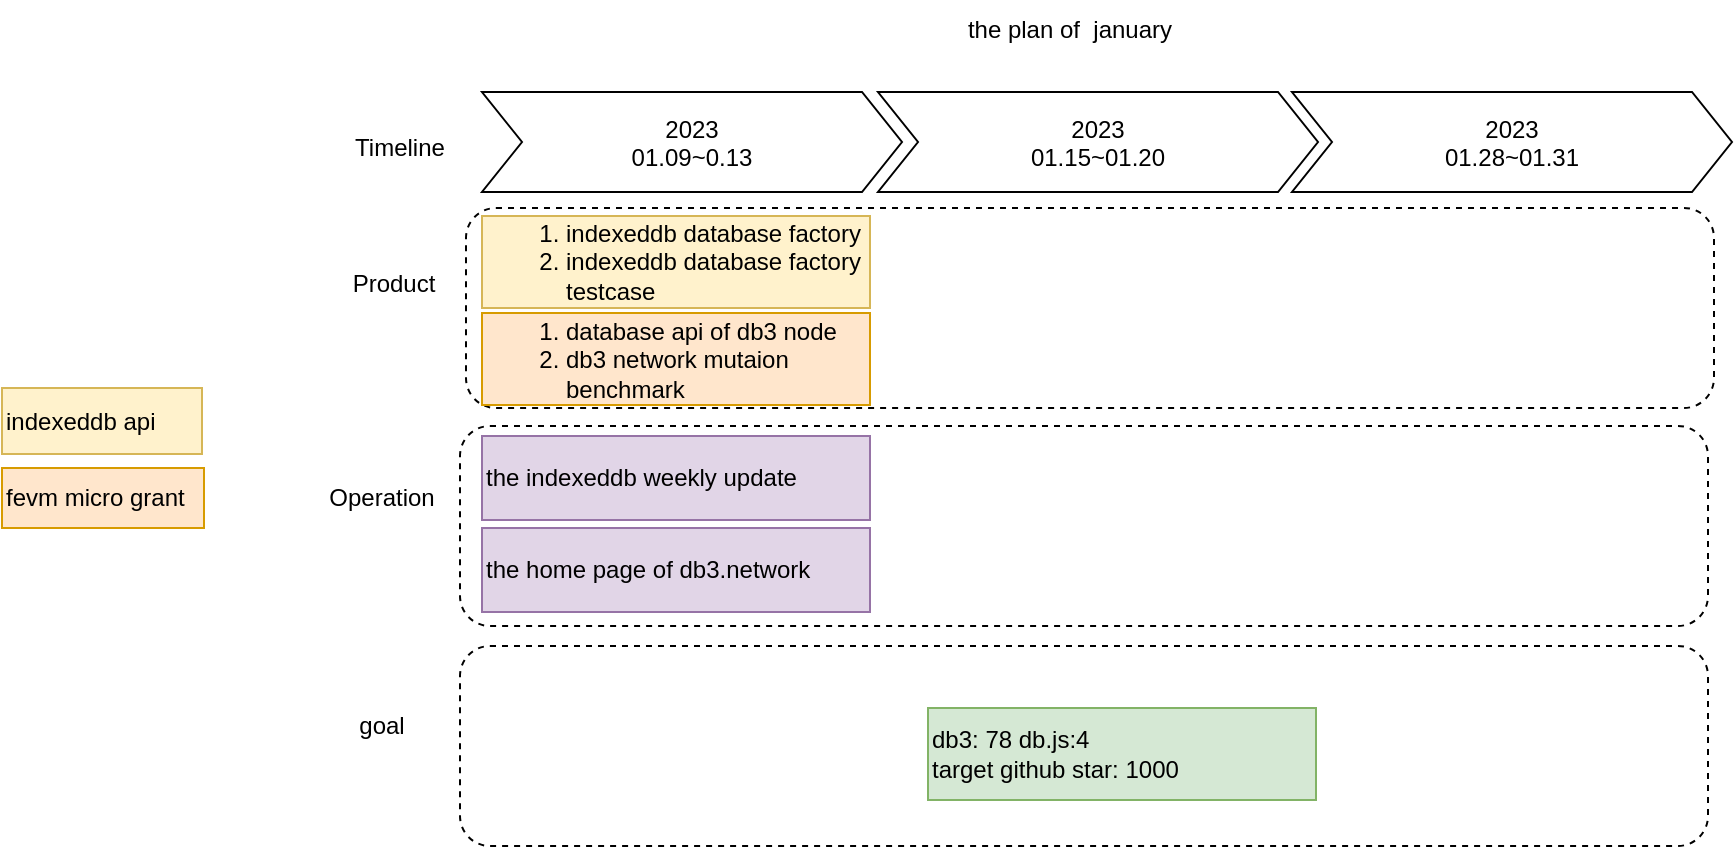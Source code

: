 <mxfile version="20.7.4" type="device" pages="2"><diagram id="N_AYcJDo3hNNcaGJCECs" name="Page-1"><mxGraphModel dx="2114" dy="1502" grid="0" gridSize="10" guides="1" tooltips="1" connect="1" arrows="1" fold="1" page="0" pageScale="1" pageWidth="850" pageHeight="1100" math="0" shadow="0"><root><mxCell id="0"/><mxCell id="1" parent="0"/><mxCell id="3AB5_vngFfAwv0wxInUf-1" value="" style="rounded=1;whiteSpace=wrap;html=1;dashed=1;" parent="1" vertex="1"><mxGeometry x="49" y="583" width="624" height="100" as="geometry"/></mxCell><mxCell id="3AB5_vngFfAwv0wxInUf-2" value="" style="rounded=1;whiteSpace=wrap;html=1;dashed=1;" parent="1" vertex="1"><mxGeometry x="52" y="474" width="624" height="100" as="geometry"/></mxCell><mxCell id="3AB5_vngFfAwv0wxInUf-3" value="2023&#10;01.09~0.13" style="shape=step;perimeter=stepPerimeter;fixedSize=1;points=[];fontColor=#000000;" parent="1" vertex="1"><mxGeometry x="60" y="416" width="210" height="50" as="geometry"/></mxCell><mxCell id="3AB5_vngFfAwv0wxInUf-4" value="2023&#10;01.15~01.20" style="shape=step;perimeter=stepPerimeter;fixedSize=1;points=[];fontColor=#000000;" parent="1" vertex="1"><mxGeometry x="258" y="416" width="220" height="50" as="geometry"/></mxCell><mxCell id="3AB5_vngFfAwv0wxInUf-5" value="Timeline" style="text;html=1;strokeColor=none;fillColor=none;align=center;verticalAlign=middle;whiteSpace=wrap;rounded=0;dashed=1;" parent="1" vertex="1"><mxGeometry x="-11" y="429" width="60" height="30" as="geometry"/></mxCell><mxCell id="3AB5_vngFfAwv0wxInUf-6" value="2023&#10;01.28~01.31" style="shape=step;perimeter=stepPerimeter;fixedSize=1;points=[];fontColor=#000000;" parent="1" vertex="1"><mxGeometry x="465" y="416" width="220" height="50" as="geometry"/></mxCell><mxCell id="3AB5_vngFfAwv0wxInUf-7" value="&lt;ol style=&quot;border-color: var(--border-color);&quot;&gt;&lt;li style=&quot;border-color: var(--border-color);&quot;&gt;indexeddb database factory&lt;/li&gt;&lt;li style=&quot;border-color: var(--border-color);&quot;&gt;indexeddb database factory testcase&lt;/li&gt;&lt;/ol&gt;" style="rounded=0;whiteSpace=wrap;html=1;align=left;fillColor=#fff2cc;strokeColor=#d6b656;" parent="1" vertex="1"><mxGeometry x="60" y="478" width="194" height="46" as="geometry"/></mxCell><mxCell id="3AB5_vngFfAwv0wxInUf-8" value="the plan of&amp;nbsp; january" style="text;html=1;strokeColor=none;fillColor=none;align=center;verticalAlign=middle;whiteSpace=wrap;rounded=0;" parent="1" vertex="1"><mxGeometry x="168" y="370" width="372" height="30" as="geometry"/></mxCell><mxCell id="3AB5_vngFfAwv0wxInUf-9" value="Product" style="text;html=1;strokeColor=none;fillColor=none;align=center;verticalAlign=middle;whiteSpace=wrap;rounded=0;dashed=1;" parent="1" vertex="1"><mxGeometry x="-14" y="496.5" width="60" height="30" as="geometry"/></mxCell><mxCell id="3AB5_vngFfAwv0wxInUf-10" value="Operation" style="text;html=1;strokeColor=none;fillColor=none;align=center;verticalAlign=middle;whiteSpace=wrap;rounded=0;dashed=1;" parent="1" vertex="1"><mxGeometry x="-20" y="604" width="60" height="30" as="geometry"/></mxCell><mxCell id="3AB5_vngFfAwv0wxInUf-11" value="indexeddb&amp;nbsp;api" style="rounded=0;whiteSpace=wrap;html=1;align=left;fillColor=#fff2cc;strokeColor=#d6b656;" parent="1" vertex="1"><mxGeometry x="-180" y="564" width="100" height="33" as="geometry"/></mxCell><mxCell id="3AB5_vngFfAwv0wxInUf-12" value="&lt;ol&gt;&lt;li&gt;database api of db3 node&lt;/li&gt;&lt;li&gt;db3 network mutaion benchmark&lt;/li&gt;&lt;/ol&gt;" style="rounded=0;whiteSpace=wrap;html=1;align=left;fillColor=#ffe6cc;strokeColor=#d79b00;" parent="1" vertex="1"><mxGeometry x="60" y="526.5" width="194" height="46" as="geometry"/></mxCell><mxCell id="3AB5_vngFfAwv0wxInUf-13" value="fevm micro grant" style="rounded=0;whiteSpace=wrap;html=1;align=left;fillColor=#ffe6cc;strokeColor=#d79b00;" parent="1" vertex="1"><mxGeometry x="-180" y="604" width="101" height="30" as="geometry"/></mxCell><mxCell id="3AB5_vngFfAwv0wxInUf-14" value="the indexeddb weekly update" style="rounded=0;whiteSpace=wrap;html=1;align=left;fillColor=#e1d5e7;strokeColor=#9673a6;" parent="1" vertex="1"><mxGeometry x="60" y="588" width="194" height="42" as="geometry"/></mxCell><mxCell id="3AB5_vngFfAwv0wxInUf-15" value="goal" style="text;html=1;strokeColor=none;fillColor=none;align=center;verticalAlign=middle;whiteSpace=wrap;rounded=0;dashed=1;" parent="1" vertex="1"><mxGeometry x="-20" y="718" width="60" height="30" as="geometry"/></mxCell><mxCell id="3AB5_vngFfAwv0wxInUf-16" value="" style="rounded=1;whiteSpace=wrap;html=1;dashed=1;" parent="1" vertex="1"><mxGeometry x="49" y="693" width="624" height="100" as="geometry"/></mxCell><mxCell id="3AB5_vngFfAwv0wxInUf-17" value="db3: 78 db.js:4&lt;br&gt;target github star: 1000" style="rounded=0;whiteSpace=wrap;html=1;align=left;fillColor=#d5e8d4;strokeColor=#82b366;" parent="1" vertex="1"><mxGeometry x="283" y="724" width="194" height="46" as="geometry"/></mxCell><mxCell id="pXDxWTfvPj4oT6Z8Ohgo-2" value="the home page of db3.network" style="rounded=0;whiteSpace=wrap;html=1;align=left;fillColor=#e1d5e7;strokeColor=#9673a6;" vertex="1" parent="1"><mxGeometry x="60" y="634" width="194" height="42" as="geometry"/></mxCell></root></mxGraphModel></diagram><diagram id="w9R-91DF-3ZcvktDPn4h" name="Page-2"><mxGraphModel dx="1714" dy="1502" grid="0" gridSize="10" guides="1" tooltips="1" connect="1" arrows="1" fold="1" page="0" pageScale="1" pageWidth="850" pageHeight="1100" math="0" shadow="0"><root><mxCell id="0"/><mxCell id="1" parent="0"/><mxCell id="TuCF_hrZtvxOirJ2fp3y-1" value="dapps" style="rounded=0;whiteSpace=wrap;html=1;" vertex="1" parent="1"><mxGeometry x="94" y="184" width="120" height="60" as="geometry"/></mxCell></root></mxGraphModel></diagram></mxfile>